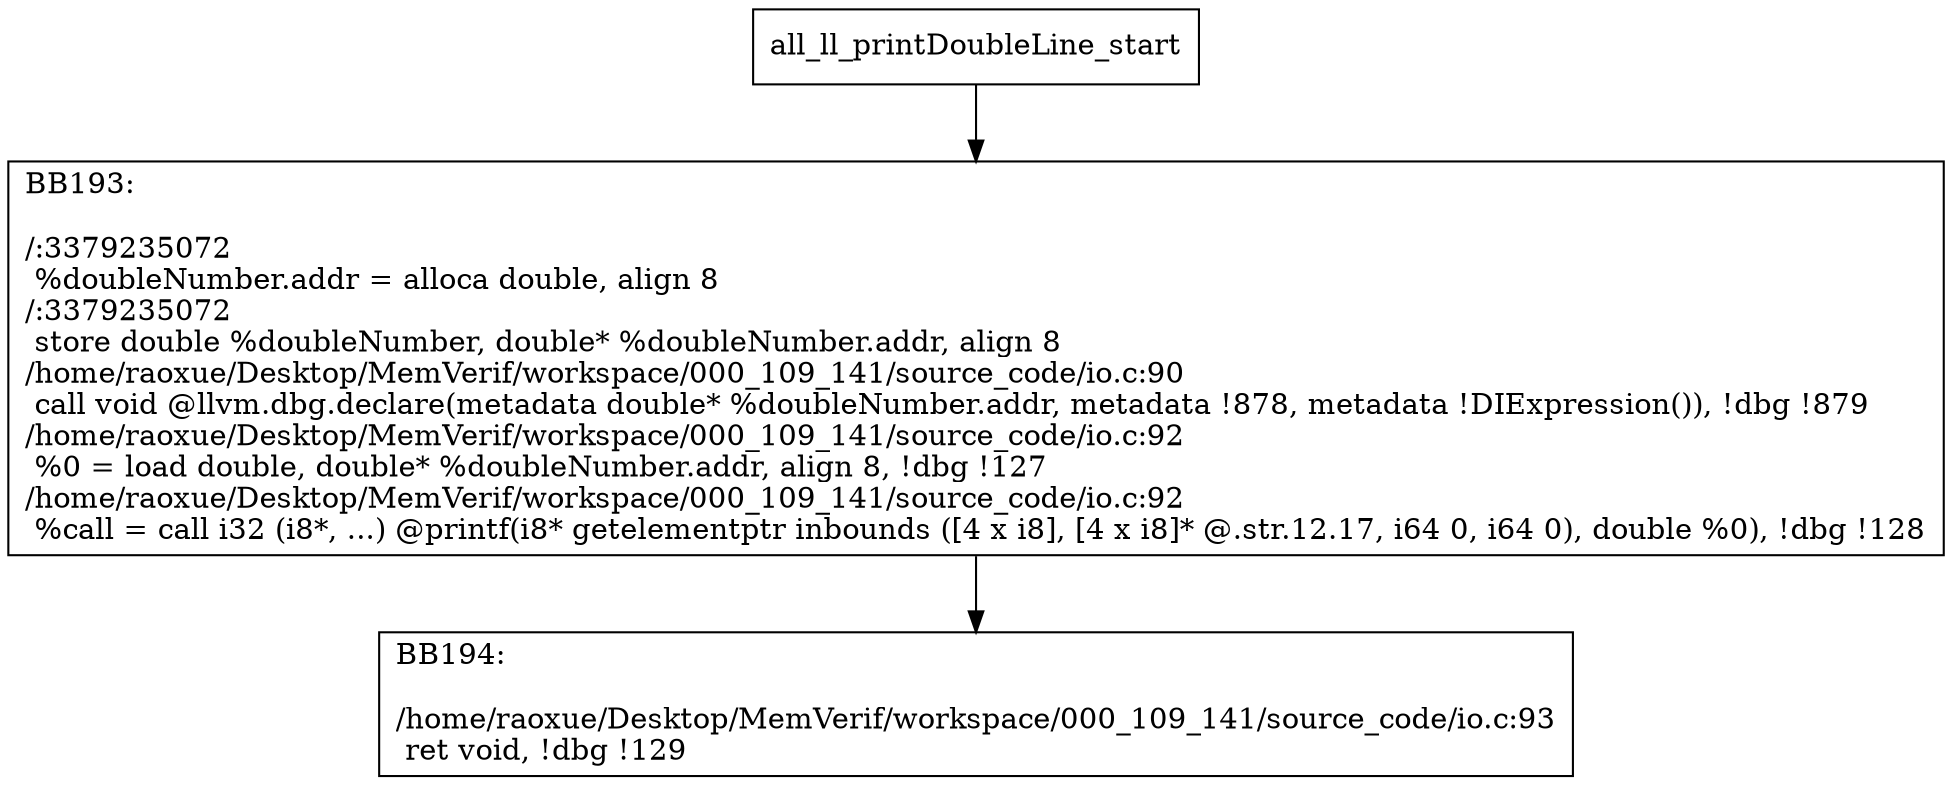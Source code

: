 digraph "CFG for'all_ll_printDoubleLine' function" {
	BBall_ll_printDoubleLine_start[shape=record,label="{all_ll_printDoubleLine_start}"];
	BBall_ll_printDoubleLine_start-> all_ll_printDoubleLineBB193;
	all_ll_printDoubleLineBB193 [shape=record, label="{BB193:\l\l/:3379235072\l
  %doubleNumber.addr = alloca double, align 8\l
/:3379235072\l
  store double %doubleNumber, double* %doubleNumber.addr, align 8\l
/home/raoxue/Desktop/MemVerif/workspace/000_109_141/source_code/io.c:90\l
  call void @llvm.dbg.declare(metadata double* %doubleNumber.addr, metadata !878, metadata !DIExpression()), !dbg !879\l
/home/raoxue/Desktop/MemVerif/workspace/000_109_141/source_code/io.c:92\l
  %0 = load double, double* %doubleNumber.addr, align 8, !dbg !127\l
/home/raoxue/Desktop/MemVerif/workspace/000_109_141/source_code/io.c:92\l
  %call = call i32 (i8*, ...) @printf(i8* getelementptr inbounds ([4 x i8], [4 x i8]* @.str.12.17, i64 0, i64 0), double %0), !dbg !128\l
}"];
	all_ll_printDoubleLineBB193-> all_ll_printDoubleLineBB194;
	all_ll_printDoubleLineBB194 [shape=record, label="{BB194:\l\l/home/raoxue/Desktop/MemVerif/workspace/000_109_141/source_code/io.c:93\l
  ret void, !dbg !129\l
}"];
}
